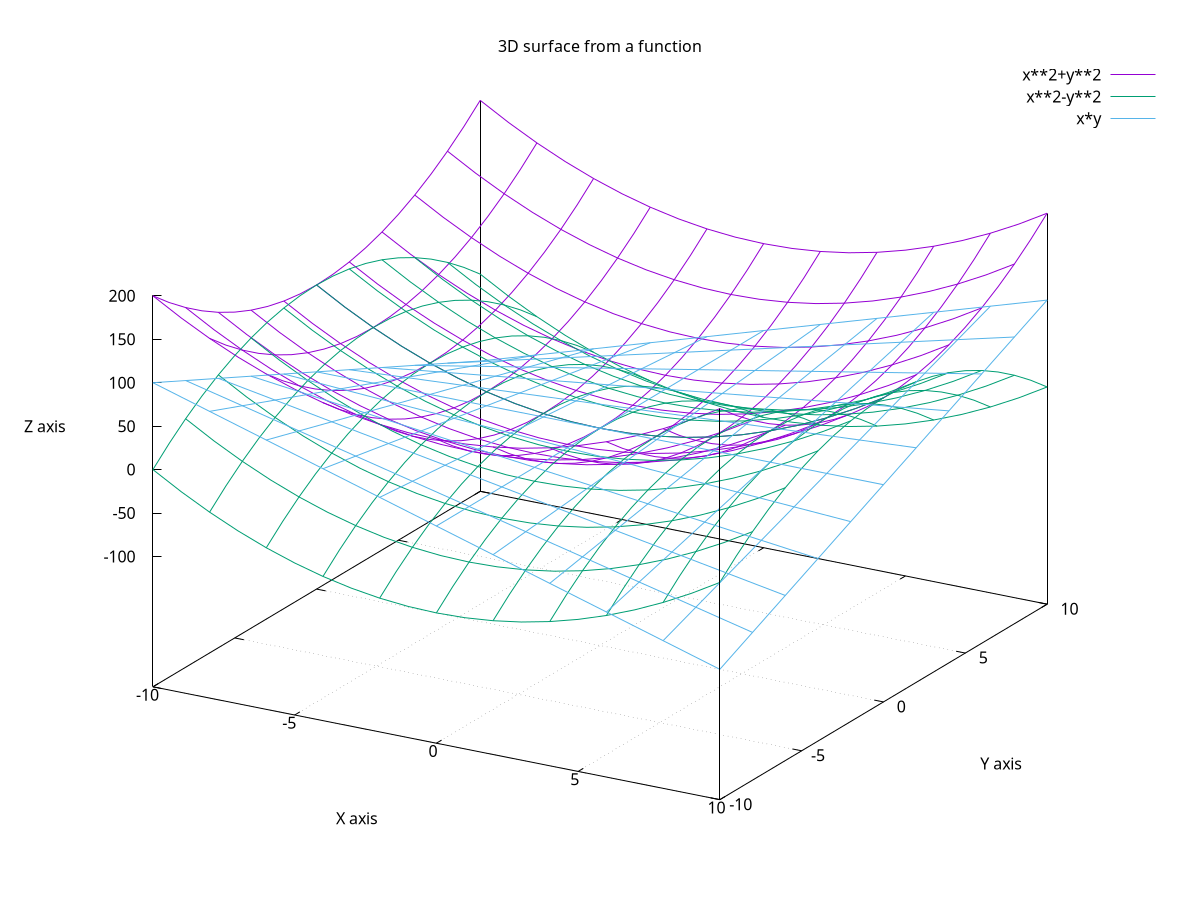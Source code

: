 #File Name: script.gnuplot                                               
#File Purpuse: Plot data from sample1.csv intro a JPG image.
#File Highlights: Complex 3D plot from a given function. Learn that you can even choose to pass a mathematical functions directly into the plot or you may choose to perform function calculations according with your data and then plot.
#Created by: Willy Weiss
#Contact me on Linkedin: https://www.linkedin.com/in/willy-weiss/
#Contact me on Github: https://github.com/WillyWeiss

# set terminal pngcairo  transparent enhanced font "arial,10" fontscale 1.0 size 600, 400 
# set output 'surface1.4.png'
set grid nopolar
set grid xtics nomxtics ytics nomytics noztics nomztics nortics nomrtics \
 nox2tics nomx2tics noy2tics nomy2tics nocbtics nomcbtics
 
 ## Set Grid
set grid layerdefault   lt 0 linecolor 0 linewidth 0.500,  lt 0 linecolor 0 linewidth 0.500
set samples 21, 21
set isosamples 11, 11
set style data lines
set title "3D surface from a function" 
set xlabel "X axis" 
set xlabel  offset character -3, -2, 0 font "" textcolor lt -1 norotate
set xrange [ -10.0000 : 10.0000 ] noreverse nowriteback
set x2range [ * : * ] noreverse writeback
set ylabel "Y axis" 
set ylabel  offset character 3, -2, 0 font "" textcolor lt -1 rotate
set yrange [ -10.0000 : 10.0000 ] noreverse nowriteback
set y2range [ * : * ] noreverse writeback
set zlabel "Z axis" 
set zlabel  offset character -5, 0, 0 font "" textcolor lt -1 norotate
set zrange [ * : * ] noreverse writeback
set cbrange [ * : * ] noreverse writeback
set rrange [ * : * ] noreverse writeback
NO_ANIMATION = 1
## Last datafile plotted: "$grid"
set terminal png 
set output '../../images/sample3.png'
splot x**2+y**2, x**2-y**2, x*y

